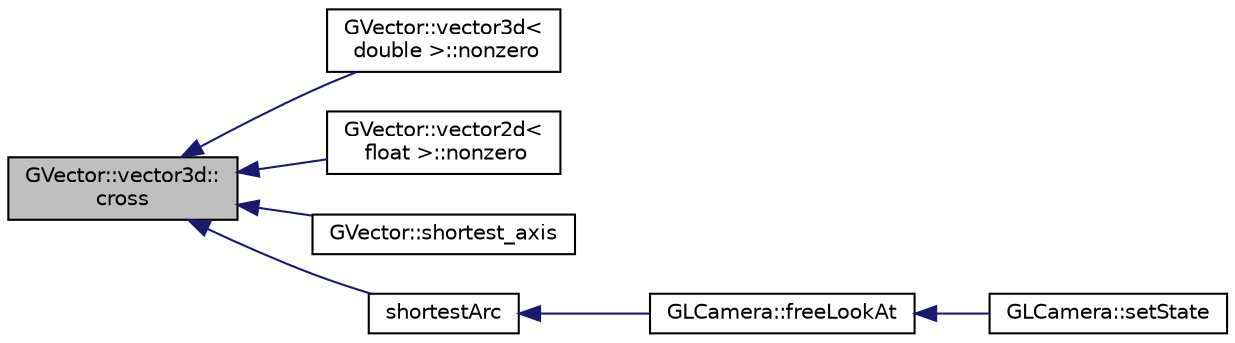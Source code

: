 digraph "GVector::vector3d::cross"
{
 // INTERACTIVE_SVG=YES
  edge [fontname="Helvetica",fontsize="10",labelfontname="Helvetica",labelfontsize="10"];
  node [fontname="Helvetica",fontsize="10",shape=record];
  rankdir="LR";
  Node1 [label="GVector::vector3d::\lcross",height=0.2,width=0.4,color="black", fillcolor="grey75", style="filled", fontcolor="black"];
  Node1 -> Node2 [dir="back",color="midnightblue",fontsize="10",style="solid",fontname="Helvetica"];
  Node2 [label="GVector::vector3d\<\l double \>::nonzero",height=0.2,width=0.4,color="black", fillcolor="white", style="filled",URL="$d7/db8/class_g_vector_1_1vector3d.html#af0729e675ba7527b4303ae8552fec04f"];
  Node1 -> Node3 [dir="back",color="midnightblue",fontsize="10",style="solid",fontname="Helvetica"];
  Node3 [label="GVector::vector2d\<\l float \>::nonzero",height=0.2,width=0.4,color="black", fillcolor="white", style="filled",URL="$d8/d10/class_g_vector_1_1vector2d.html#a07fccc679efb3daf44420e7e905a197b",tooltip="return if vector has any length at all "];
  Node1 -> Node4 [dir="back",color="midnightblue",fontsize="10",style="solid",fontname="Helvetica"];
  Node4 [label="GVector::shortest_axis",height=0.2,width=0.4,color="black", fillcolor="white", style="filled",URL="$d5/da9/namespace_g_vector.html#a5c4d58d814f9b3f222840d2ada513b16"];
  Node1 -> Node5 [dir="back",color="midnightblue",fontsize="10",style="solid",fontname="Helvetica"];
  Node5 [label="shortestArc",height=0.2,width=0.4,color="black", fillcolor="white", style="filled",URL="$da/d07/quaternion_8h.html#a9985d0e04e33dd3f4f502a30bd5da28b"];
  Node5 -> Node6 [dir="back",color="midnightblue",fontsize="10",style="solid",fontname="Helvetica"];
  Node6 [label="GLCamera::freeLookAt",height=0.2,width=0.4,color="black", fillcolor="white", style="filled",URL="$da/d43/class_g_l_camera.html#a2b57c609d29c2241ee764bc2fe05e06a"];
  Node6 -> Node7 [dir="back",color="midnightblue",fontsize="10",style="solid",fontname="Helvetica"];
  Node7 [label="GLCamera::setState",height=0.2,width=0.4,color="black", fillcolor="white", style="filled",URL="$da/d43/class_g_l_camera.html#aa1dfaa9938549bc9ad493b227825985e"];
}
